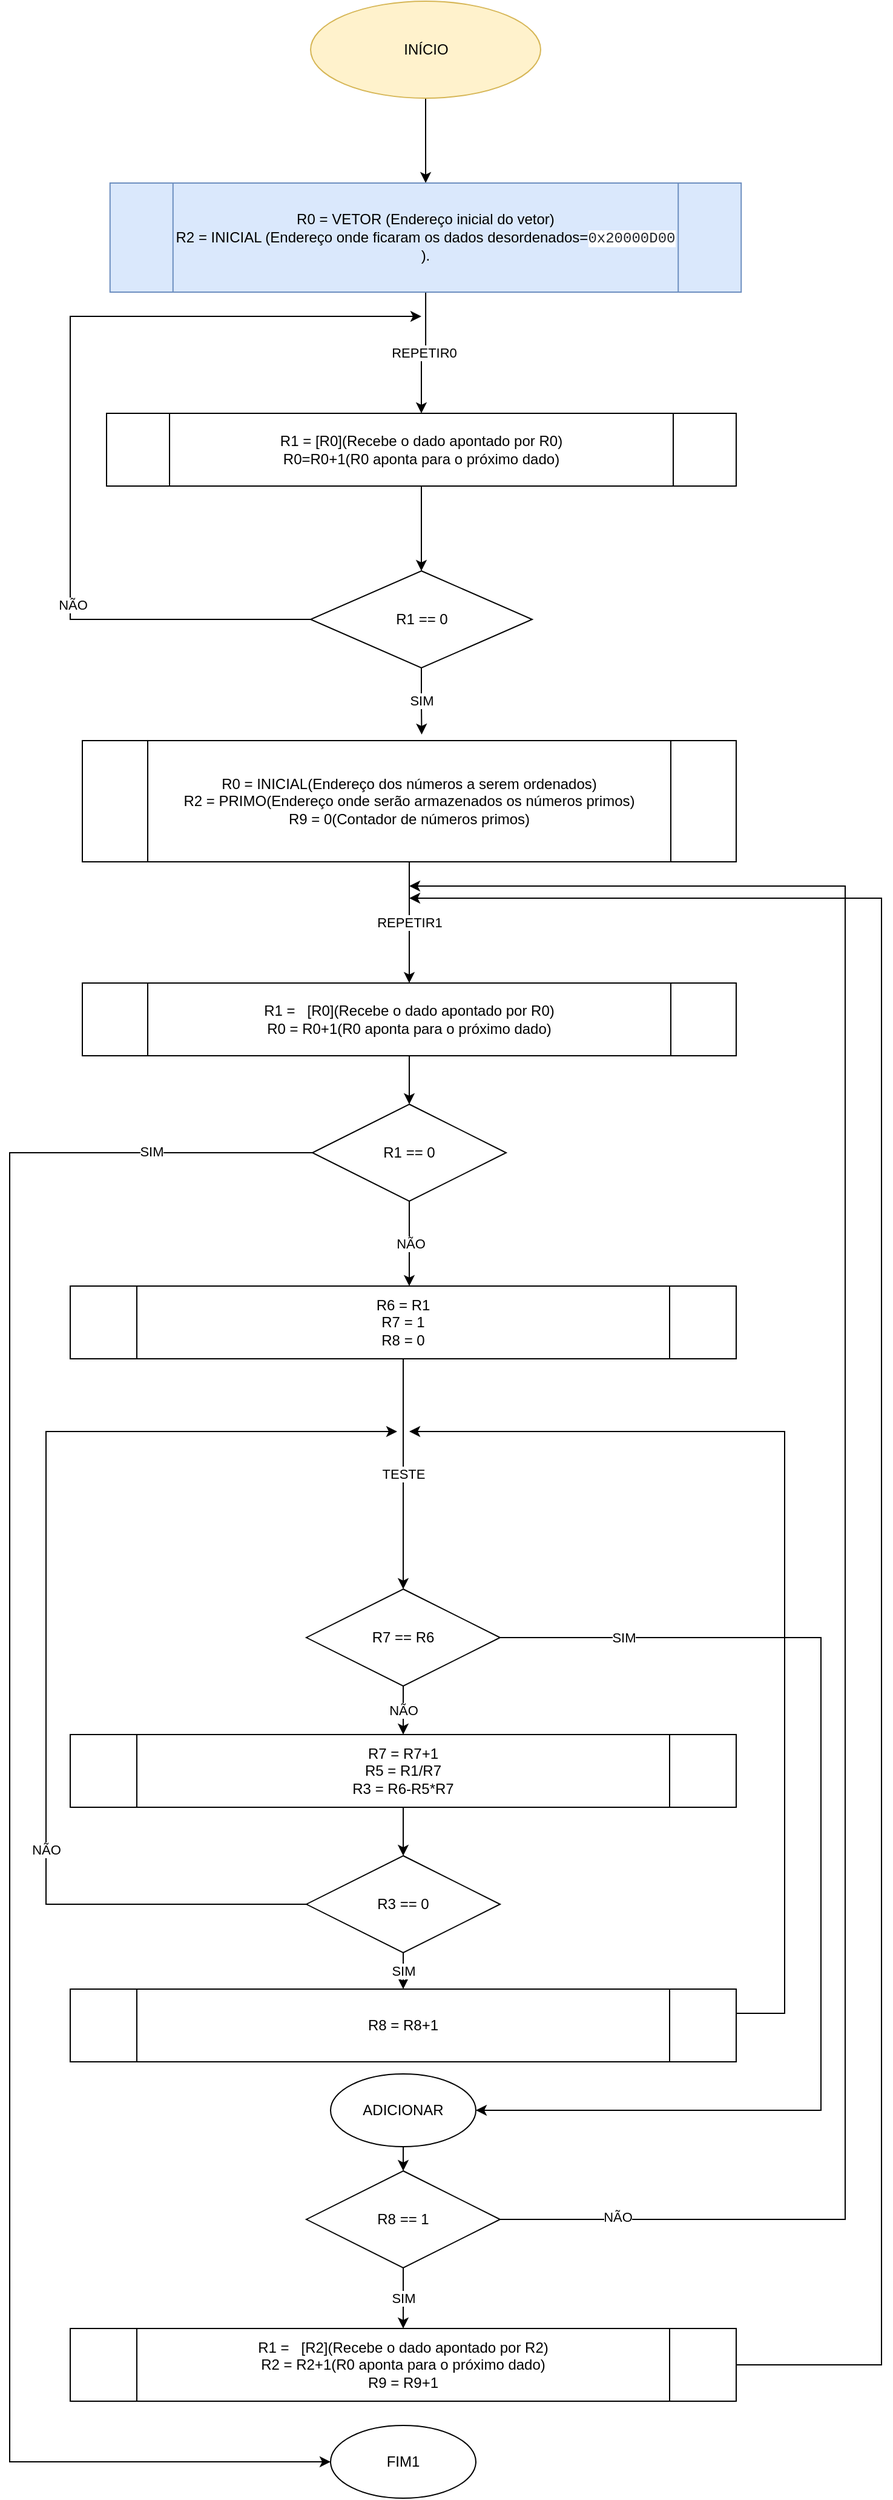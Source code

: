 <mxfile version="20.3.1" type="github">
  <diagram id="jYiwCCVbOT4eX7g08uxv" name="Página-1">
    <mxGraphModel dx="1521" dy="1963" grid="1" gridSize="10" guides="1" tooltips="1" connect="1" arrows="1" fold="1" page="1" pageScale="1" pageWidth="827" pageHeight="1169" math="0" shadow="0">
      <root>
        <mxCell id="0" />
        <mxCell id="1" parent="0" />
        <mxCell id="s7tynfBtA4Vy_yrv-AMY-73" value="" style="edgeStyle=orthogonalEdgeStyle;rounded=0;orthogonalLoop=1;jettySize=auto;html=1;" edge="1" parent="1" source="s7tynfBtA4Vy_yrv-AMY-22" target="s7tynfBtA4Vy_yrv-AMY-23">
          <mxGeometry relative="1" as="geometry" />
        </mxCell>
        <mxCell id="s7tynfBtA4Vy_yrv-AMY-22" value="INÍCIO" style="ellipse;whiteSpace=wrap;html=1;fillColor=#fff2cc;strokeColor=#d6b656;" vertex="1" parent="1">
          <mxGeometry x="288.51" y="-1140" width="189.99" height="80" as="geometry" />
        </mxCell>
        <mxCell id="s7tynfBtA4Vy_yrv-AMY-72" value="REPETIR0" style="edgeStyle=orthogonalEdgeStyle;rounded=0;orthogonalLoop=1;jettySize=auto;html=1;entryX=0.5;entryY=0;entryDx=0;entryDy=0;" edge="1" parent="1" source="s7tynfBtA4Vy_yrv-AMY-23" target="s7tynfBtA4Vy_yrv-AMY-26">
          <mxGeometry relative="1" as="geometry" />
        </mxCell>
        <mxCell id="s7tynfBtA4Vy_yrv-AMY-23" value="R0 = VETOR (Endereço inicial do vetor)&lt;br&gt;R2 = INICIAL (Endereço onde ficaram os dados desordenados=&lt;span style=&quot;color: rgb(36, 41, 47); font-family: ui-monospace, SFMono-Regular, &amp;quot;SF Mono&amp;quot;, Menlo, Consolas, &amp;quot;Liberation Mono&amp;quot;, monospace; text-align: start; background-color: rgb(255, 255, 255);&quot;&gt;0x20000D00&lt;/span&gt;&lt;br&gt;)." style="shape=process;whiteSpace=wrap;html=1;backgroundOutline=1;fillColor=#dae8fc;strokeColor=#6c8ebf;" vertex="1" parent="1">
          <mxGeometry x="122.88" y="-990" width="521.25" height="90" as="geometry" />
        </mxCell>
        <mxCell id="s7tynfBtA4Vy_yrv-AMY-25" style="edgeStyle=orthogonalEdgeStyle;rounded=0;orthogonalLoop=1;jettySize=auto;html=1;exitX=0.5;exitY=1;exitDx=0;exitDy=0;entryX=0.5;entryY=0;entryDx=0;entryDy=0;" edge="1" parent="1" source="s7tynfBtA4Vy_yrv-AMY-26" target="s7tynfBtA4Vy_yrv-AMY-30">
          <mxGeometry relative="1" as="geometry" />
        </mxCell>
        <mxCell id="s7tynfBtA4Vy_yrv-AMY-26" value="R1 =&amp;nbsp;[R0](Recebe o dado apontado por R0)&lt;br&gt;R0=R0+1(R0 aponta para o próximo dado)" style="shape=process;whiteSpace=wrap;html=1;backgroundOutline=1;" vertex="1" parent="1">
          <mxGeometry x="120" y="-800" width="520" height="60" as="geometry" />
        </mxCell>
        <mxCell id="s7tynfBtA4Vy_yrv-AMY-27" style="edgeStyle=orthogonalEdgeStyle;rounded=0;orthogonalLoop=1;jettySize=auto;html=1;exitX=0;exitY=0.5;exitDx=0;exitDy=0;" edge="1" parent="1" source="s7tynfBtA4Vy_yrv-AMY-30">
          <mxGeometry relative="1" as="geometry">
            <mxPoint x="380" y="-880" as="targetPoint" />
            <Array as="points">
              <mxPoint x="90" y="-630" />
              <mxPoint x="90" y="-880" />
              <mxPoint x="380" y="-880" />
            </Array>
          </mxGeometry>
        </mxCell>
        <mxCell id="s7tynfBtA4Vy_yrv-AMY-28" value="NÃO" style="edgeLabel;html=1;align=center;verticalAlign=middle;resizable=0;points=[];" vertex="1" connectable="0" parent="s7tynfBtA4Vy_yrv-AMY-27">
          <mxGeometry x="-0.43" y="-2" relative="1" as="geometry">
            <mxPoint as="offset" />
          </mxGeometry>
        </mxCell>
        <mxCell id="s7tynfBtA4Vy_yrv-AMY-29" value="SIM" style="edgeStyle=orthogonalEdgeStyle;rounded=0;orthogonalLoop=1;jettySize=auto;html=1;exitX=0.5;exitY=1;exitDx=0;exitDy=0;entryX=0.519;entryY=-0.05;entryDx=0;entryDy=0;entryPerimeter=0;" edge="1" parent="1" source="s7tynfBtA4Vy_yrv-AMY-30" target="s7tynfBtA4Vy_yrv-AMY-32">
          <mxGeometry relative="1" as="geometry" />
        </mxCell>
        <mxCell id="s7tynfBtA4Vy_yrv-AMY-30" value="R1 == 0" style="rhombus;whiteSpace=wrap;html=1;" vertex="1" parent="1">
          <mxGeometry x="288.51" y="-670" width="182.99" height="80" as="geometry" />
        </mxCell>
        <mxCell id="s7tynfBtA4Vy_yrv-AMY-31" value="REPETIR1" style="edgeStyle=orthogonalEdgeStyle;rounded=0;orthogonalLoop=1;jettySize=auto;html=1;exitX=0.5;exitY=1;exitDx=0;exitDy=0;entryX=0.5;entryY=0;entryDx=0;entryDy=0;" edge="1" parent="1" source="s7tynfBtA4Vy_yrv-AMY-32" target="s7tynfBtA4Vy_yrv-AMY-34">
          <mxGeometry relative="1" as="geometry" />
        </mxCell>
        <mxCell id="s7tynfBtA4Vy_yrv-AMY-32" value="R0 = INICIAL(Endereço dos números a serem ordenados)&lt;br&gt;R2 = PRIMO(Endereço onde serão armazenados os números primos)&lt;br&gt;R9 = 0(Contador de números primos)" style="shape=process;whiteSpace=wrap;html=1;backgroundOutline=1;" vertex="1" parent="1">
          <mxGeometry x="100" y="-530" width="540" height="100" as="geometry" />
        </mxCell>
        <mxCell id="s7tynfBtA4Vy_yrv-AMY-33" style="edgeStyle=orthogonalEdgeStyle;rounded=0;orthogonalLoop=1;jettySize=auto;html=1;exitX=0.5;exitY=1;exitDx=0;exitDy=0;entryX=0.5;entryY=0;entryDx=0;entryDy=0;" edge="1" parent="1" source="s7tynfBtA4Vy_yrv-AMY-34" target="s7tynfBtA4Vy_yrv-AMY-36">
          <mxGeometry relative="1" as="geometry" />
        </mxCell>
        <mxCell id="s7tynfBtA4Vy_yrv-AMY-34" value="R1 =&amp;nbsp;&amp;nbsp;&amp;nbsp;[R0](Recebe o dado apontado por R0)&lt;br&gt;R0 = R0+1(R0 aponta para o próximo dado)" style="shape=process;whiteSpace=wrap;html=1;backgroundOutline=1;" vertex="1" parent="1">
          <mxGeometry x="100" y="-330" width="540" height="60" as="geometry" />
        </mxCell>
        <mxCell id="s7tynfBtA4Vy_yrv-AMY-35" value="NÃO" style="edgeStyle=orthogonalEdgeStyle;rounded=0;orthogonalLoop=1;jettySize=auto;html=1;exitX=0.5;exitY=1;exitDx=0;exitDy=0;" edge="1" parent="1" source="s7tynfBtA4Vy_yrv-AMY-36">
          <mxGeometry relative="1" as="geometry">
            <mxPoint x="370" y="-80" as="targetPoint" />
          </mxGeometry>
        </mxCell>
        <mxCell id="s7tynfBtA4Vy_yrv-AMY-59" style="edgeStyle=orthogonalEdgeStyle;rounded=0;orthogonalLoop=1;jettySize=auto;html=1;exitX=0;exitY=0.5;exitDx=0;exitDy=0;entryX=0;entryY=0.5;entryDx=0;entryDy=0;" edge="1" parent="1" source="s7tynfBtA4Vy_yrv-AMY-36" target="s7tynfBtA4Vy_yrv-AMY-82">
          <mxGeometry relative="1" as="geometry">
            <mxPoint x="360" y="890" as="targetPoint" />
            <Array as="points">
              <mxPoint x="40" y="-190" />
              <mxPoint x="40" y="890" />
            </Array>
          </mxGeometry>
        </mxCell>
        <mxCell id="s7tynfBtA4Vy_yrv-AMY-60" value="SIM" style="edgeLabel;html=1;align=center;verticalAlign=middle;resizable=0;points=[];" vertex="1" connectable="0" parent="s7tynfBtA4Vy_yrv-AMY-59">
          <mxGeometry x="-0.833" y="-1" relative="1" as="geometry">
            <mxPoint as="offset" />
          </mxGeometry>
        </mxCell>
        <mxCell id="s7tynfBtA4Vy_yrv-AMY-36" value="R1 == 0" style="rhombus;whiteSpace=wrap;html=1;" vertex="1" parent="1">
          <mxGeometry x="290" y="-230" width="160" height="80" as="geometry" />
        </mxCell>
        <mxCell id="s7tynfBtA4Vy_yrv-AMY-62" value="TESTE" style="edgeStyle=orthogonalEdgeStyle;rounded=0;orthogonalLoop=1;jettySize=auto;html=1;entryX=0.5;entryY=0;entryDx=0;entryDy=0;" edge="1" parent="1" source="s7tynfBtA4Vy_yrv-AMY-37" target="s7tynfBtA4Vy_yrv-AMY-41">
          <mxGeometry relative="1" as="geometry" />
        </mxCell>
        <mxCell id="s7tynfBtA4Vy_yrv-AMY-37" value="R6 = R1&lt;br&gt;R7 = 1&lt;br&gt;R8 = 0" style="shape=process;whiteSpace=wrap;html=1;backgroundOutline=1;" vertex="1" parent="1">
          <mxGeometry x="90" y="-80" width="550" height="60" as="geometry" />
        </mxCell>
        <mxCell id="s7tynfBtA4Vy_yrv-AMY-46" value="NÃO" style="edgeStyle=orthogonalEdgeStyle;rounded=0;orthogonalLoop=1;jettySize=auto;html=1;" edge="1" parent="1" source="s7tynfBtA4Vy_yrv-AMY-41" target="s7tynfBtA4Vy_yrv-AMY-45">
          <mxGeometry relative="1" as="geometry" />
        </mxCell>
        <mxCell id="s7tynfBtA4Vy_yrv-AMY-75" style="edgeStyle=orthogonalEdgeStyle;rounded=0;orthogonalLoop=1;jettySize=auto;html=1;exitX=1;exitY=0.5;exitDx=0;exitDy=0;entryX=1;entryY=0.5;entryDx=0;entryDy=0;" edge="1" parent="1" source="s7tynfBtA4Vy_yrv-AMY-41" target="s7tynfBtA4Vy_yrv-AMY-78">
          <mxGeometry relative="1" as="geometry">
            <mxPoint x="500" y="580" as="targetPoint" />
            <Array as="points">
              <mxPoint x="710" y="210" />
              <mxPoint x="710" y="600" />
            </Array>
          </mxGeometry>
        </mxCell>
        <mxCell id="s7tynfBtA4Vy_yrv-AMY-77" value="SIM" style="edgeLabel;html=1;align=center;verticalAlign=middle;resizable=0;points=[];" vertex="1" connectable="0" parent="s7tynfBtA4Vy_yrv-AMY-75">
          <mxGeometry x="-0.783" relative="1" as="geometry">
            <mxPoint as="offset" />
          </mxGeometry>
        </mxCell>
        <mxCell id="s7tynfBtA4Vy_yrv-AMY-41" value="R7 == R6" style="rhombus;whiteSpace=wrap;html=1;" vertex="1" parent="1">
          <mxGeometry x="285" y="170" width="160" height="80" as="geometry" />
        </mxCell>
        <mxCell id="s7tynfBtA4Vy_yrv-AMY-49" value="" style="edgeStyle=orthogonalEdgeStyle;rounded=0;orthogonalLoop=1;jettySize=auto;html=1;" edge="1" parent="1" source="s7tynfBtA4Vy_yrv-AMY-45" target="s7tynfBtA4Vy_yrv-AMY-48">
          <mxGeometry relative="1" as="geometry" />
        </mxCell>
        <mxCell id="s7tynfBtA4Vy_yrv-AMY-45" value="R7 = R7+1&lt;br&gt;R5 = R1/R7&lt;br&gt;R3 = R6-R5*R7" style="shape=process;whiteSpace=wrap;html=1;backgroundOutline=1;" vertex="1" parent="1">
          <mxGeometry x="90" y="290" width="550" height="60" as="geometry" />
        </mxCell>
        <mxCell id="s7tynfBtA4Vy_yrv-AMY-52" style="edgeStyle=orthogonalEdgeStyle;rounded=0;orthogonalLoop=1;jettySize=auto;html=1;exitX=0;exitY=0.5;exitDx=0;exitDy=0;" edge="1" parent="1" source="s7tynfBtA4Vy_yrv-AMY-48">
          <mxGeometry relative="1" as="geometry">
            <mxPoint x="360" y="40" as="targetPoint" />
            <Array as="points">
              <mxPoint x="70" y="430" />
            </Array>
          </mxGeometry>
        </mxCell>
        <mxCell id="s7tynfBtA4Vy_yrv-AMY-53" value="NÃO" style="edgeLabel;html=1;align=center;verticalAlign=middle;resizable=0;points=[];" vertex="1" connectable="0" parent="s7tynfBtA4Vy_yrv-AMY-52">
          <mxGeometry x="-0.419" relative="1" as="geometry">
            <mxPoint as="offset" />
          </mxGeometry>
        </mxCell>
        <mxCell id="s7tynfBtA4Vy_yrv-AMY-55" value="SIM" style="edgeStyle=orthogonalEdgeStyle;rounded=0;orthogonalLoop=1;jettySize=auto;html=1;" edge="1" parent="1" source="s7tynfBtA4Vy_yrv-AMY-48" target="s7tynfBtA4Vy_yrv-AMY-54">
          <mxGeometry relative="1" as="geometry" />
        </mxCell>
        <mxCell id="s7tynfBtA4Vy_yrv-AMY-48" value="R3 == 0" style="rhombus;whiteSpace=wrap;html=1;" vertex="1" parent="1">
          <mxGeometry x="285" y="390" width="160" height="80" as="geometry" />
        </mxCell>
        <mxCell id="s7tynfBtA4Vy_yrv-AMY-57" style="edgeStyle=orthogonalEdgeStyle;rounded=0;orthogonalLoop=1;jettySize=auto;html=1;exitX=1;exitY=0.5;exitDx=0;exitDy=0;" edge="1" parent="1" source="s7tynfBtA4Vy_yrv-AMY-54">
          <mxGeometry relative="1" as="geometry">
            <mxPoint x="370" y="40" as="targetPoint" />
            <Array as="points">
              <mxPoint x="680" y="520" />
              <mxPoint x="680" y="40" />
            </Array>
          </mxGeometry>
        </mxCell>
        <mxCell id="s7tynfBtA4Vy_yrv-AMY-54" value="R8 = R8+1" style="shape=process;whiteSpace=wrap;html=1;backgroundOutline=1;" vertex="1" parent="1">
          <mxGeometry x="90" y="500" width="550" height="60" as="geometry" />
        </mxCell>
        <mxCell id="s7tynfBtA4Vy_yrv-AMY-63" style="edgeStyle=orthogonalEdgeStyle;rounded=0;orthogonalLoop=1;jettySize=auto;html=1;exitX=1;exitY=0.5;exitDx=0;exitDy=0;" edge="1" parent="1" source="s7tynfBtA4Vy_yrv-AMY-61">
          <mxGeometry relative="1" as="geometry">
            <mxPoint x="370" y="-410" as="targetPoint" />
            <Array as="points">
              <mxPoint x="730" y="690" />
              <mxPoint x="730" y="-410" />
            </Array>
          </mxGeometry>
        </mxCell>
        <mxCell id="s7tynfBtA4Vy_yrv-AMY-65" value="NÃO" style="edgeLabel;html=1;align=center;verticalAlign=middle;resizable=0;points=[];" vertex="1" connectable="0" parent="s7tynfBtA4Vy_yrv-AMY-63">
          <mxGeometry x="-0.889" y="2" relative="1" as="geometry">
            <mxPoint as="offset" />
          </mxGeometry>
        </mxCell>
        <mxCell id="s7tynfBtA4Vy_yrv-AMY-68" value="SIM" style="edgeStyle=orthogonalEdgeStyle;rounded=0;orthogonalLoop=1;jettySize=auto;html=1;" edge="1" parent="1" source="s7tynfBtA4Vy_yrv-AMY-61" target="s7tynfBtA4Vy_yrv-AMY-66">
          <mxGeometry relative="1" as="geometry" />
        </mxCell>
        <mxCell id="s7tynfBtA4Vy_yrv-AMY-61" value="R8 == 1" style="rhombus;whiteSpace=wrap;html=1;" vertex="1" parent="1">
          <mxGeometry x="285" y="650" width="160" height="80" as="geometry" />
        </mxCell>
        <mxCell id="s7tynfBtA4Vy_yrv-AMY-70" style="edgeStyle=orthogonalEdgeStyle;rounded=0;orthogonalLoop=1;jettySize=auto;html=1;exitX=1;exitY=0.5;exitDx=0;exitDy=0;" edge="1" parent="1" source="s7tynfBtA4Vy_yrv-AMY-66">
          <mxGeometry relative="1" as="geometry">
            <mxPoint x="370" y="-400" as="targetPoint" />
            <Array as="points">
              <mxPoint x="760" y="810" />
              <mxPoint x="760" y="-400" />
            </Array>
          </mxGeometry>
        </mxCell>
        <mxCell id="s7tynfBtA4Vy_yrv-AMY-66" value="R1 =&amp;nbsp;&amp;nbsp;&amp;nbsp;[R2](Recebe o dado apontado por R2)&lt;br&gt;R2 = R2+1(R0 aponta para o próximo dado)&lt;br&gt;R9 = R9+1" style="shape=process;whiteSpace=wrap;html=1;backgroundOutline=1;" vertex="1" parent="1">
          <mxGeometry x="90" y="780" width="550" height="60" as="geometry" />
        </mxCell>
        <mxCell id="s7tynfBtA4Vy_yrv-AMY-81" style="edgeStyle=orthogonalEdgeStyle;rounded=0;orthogonalLoop=1;jettySize=auto;html=1;exitX=0.5;exitY=1;exitDx=0;exitDy=0;entryX=0.5;entryY=0;entryDx=0;entryDy=0;" edge="1" parent="1" source="s7tynfBtA4Vy_yrv-AMY-78" target="s7tynfBtA4Vy_yrv-AMY-61">
          <mxGeometry relative="1" as="geometry" />
        </mxCell>
        <mxCell id="s7tynfBtA4Vy_yrv-AMY-78" value="ADICIONAR" style="ellipse;whiteSpace=wrap;html=1;" vertex="1" parent="1">
          <mxGeometry x="305" y="570" width="120" height="60" as="geometry" />
        </mxCell>
        <mxCell id="s7tynfBtA4Vy_yrv-AMY-82" value="FIM1" style="ellipse;whiteSpace=wrap;html=1;" vertex="1" parent="1">
          <mxGeometry x="305" y="860" width="120" height="60" as="geometry" />
        </mxCell>
      </root>
    </mxGraphModel>
  </diagram>
</mxfile>

